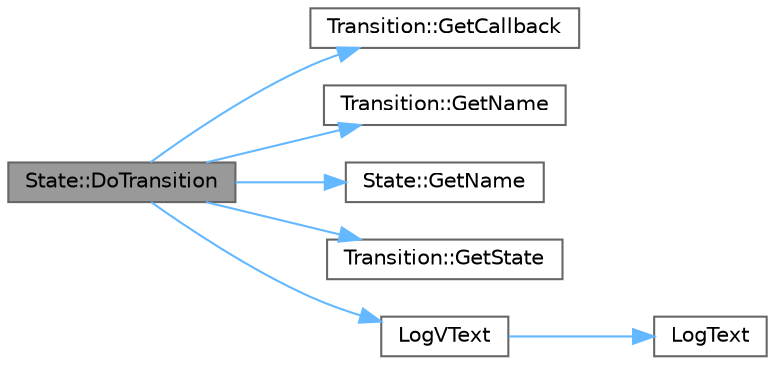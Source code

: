 digraph "State::DoTransition"
{
 // LATEX_PDF_SIZE
  bgcolor="transparent";
  edge [fontname=Helvetica,fontsize=10,labelfontname=Helvetica,labelfontsize=10];
  node [fontname=Helvetica,fontsize=10,shape=box,height=0.2,width=0.4];
  rankdir="LR";
  Node1 [id="Node000001",label="State::DoTransition",height=0.2,width=0.4,color="gray40", fillcolor="grey60", style="filled", fontcolor="black",tooltip="Executes the given transition on this, DOES NOT CALL the associated callback."];
  Node1 -> Node2 [id="edge1_Node000001_Node000002",color="steelblue1",style="solid",tooltip=" "];
  Node2 [id="Node000002",label="Transition::GetCallback",height=0.2,width=0.4,color="grey40", fillcolor="white", style="filled",URL="$class_transition.html#a2b09438541b416c602472d5966a77b09",tooltip=" "];
  Node1 -> Node3 [id="edge2_Node000001_Node000003",color="steelblue1",style="solid",tooltip=" "];
  Node3 [id="Node000003",label="Transition::GetName",height=0.2,width=0.4,color="grey40", fillcolor="white", style="filled",URL="$class_transition.html#adad51fa704428721861afdd754a5e615",tooltip=" "];
  Node1 -> Node4 [id="edge3_Node000001_Node000004",color="steelblue1",style="solid",tooltip=" "];
  Node4 [id="Node000004",label="State::GetName",height=0.2,width=0.4,color="grey40", fillcolor="white", style="filled",URL="$class_state.html#a6499a6947be52414328c37300cc8a7c2",tooltip=" "];
  Node1 -> Node5 [id="edge4_Node000001_Node000005",color="steelblue1",style="solid",tooltip=" "];
  Node5 [id="Node000005",label="Transition::GetState",height=0.2,width=0.4,color="grey40", fillcolor="white", style="filled",URL="$class_transition.html#a93dcfbe79cbe6c3e37c0b434be981362",tooltip=" "];
  Node1 -> Node6 [id="edge5_Node000001_Node000006",color="steelblue1",style="solid",tooltip=" "];
  Node6 [id="Node000006",label="LogVText",height=0.2,width=0.4,color="grey40", fillcolor="white", style="filled",URL="$log2reporter_8c.html#a5e1aa3e4ebff4a98212651cae466756e",tooltip=" "];
  Node6 -> Node7 [id="edge6_Node000006_Node000007",color="steelblue1",style="solid",tooltip=" "];
  Node7 [id="Node000007",label="LogText",height=0.2,width=0.4,color="grey40", fillcolor="white", style="filled",URL="$log2reporter_8c.html#adc647e2de83a0fbf4741a13e7a08d2b4",tooltip=" "];
}
